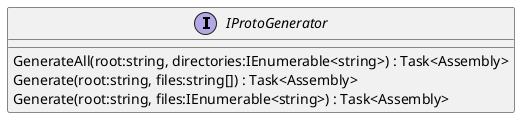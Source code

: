 @startuml
interface IProtoGenerator {
    GenerateAll(root:string, directories:IEnumerable<string>) : Task<Assembly>
    Generate(root:string, files:string[]) : Task<Assembly>
    Generate(root:string, files:IEnumerable<string>) : Task<Assembly>
}
@enduml
